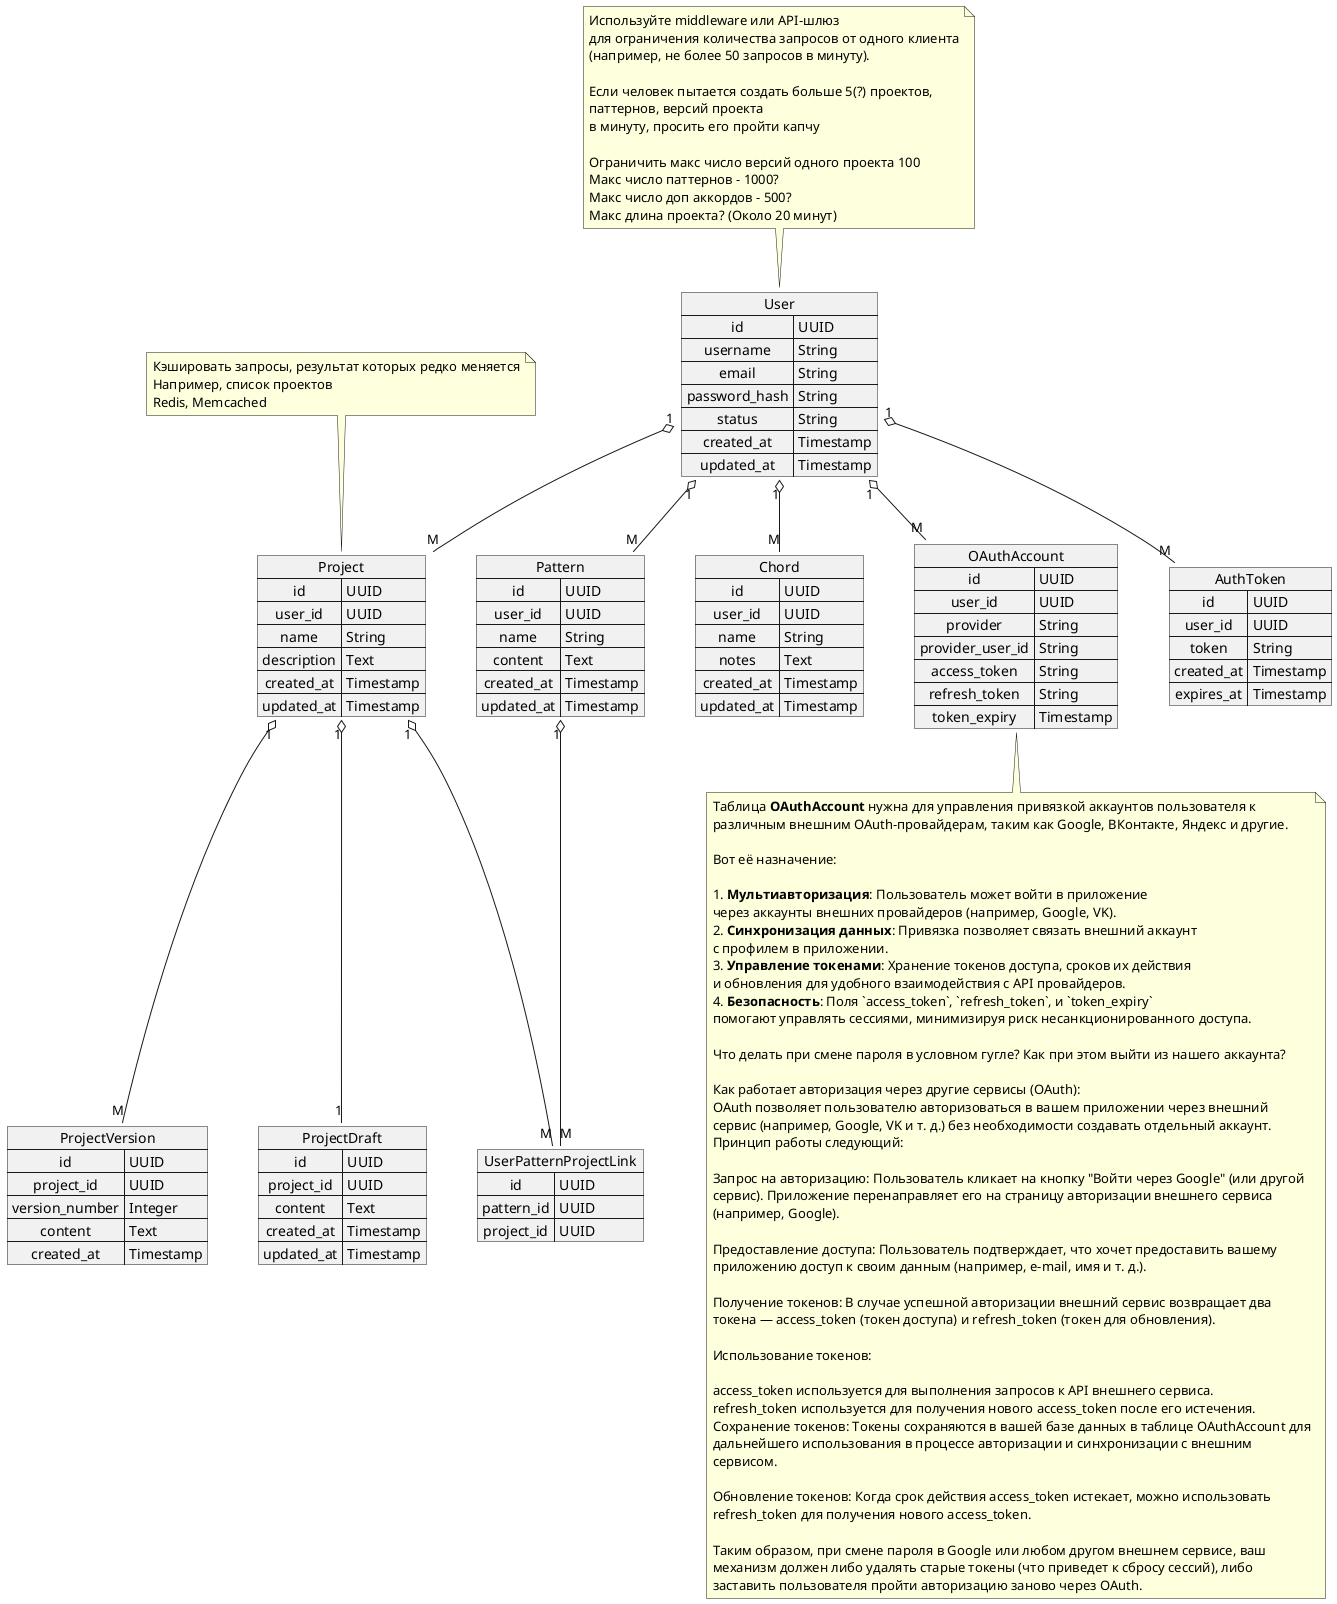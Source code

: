 @startuml

<style>
note {
    MaximumWidth 600
}
</style>


map "User" as User {
    id => UUID
    username => String
    email => String
    password_hash => String
    status => String
    created_at => Timestamp
    updated_at => Timestamp
}

note top
Используйте middleware или API-шлюз
для ограничения количества запросов от одного клиента
(например, не более 50 запросов в минуту).

Если человек пытается создать больше 5(?) проектов,
паттернов, версий проекта
в минуту, просить его пройти капчу

Ограничить макс число версий одного проекта 100
Макс число паттернов - 1000?
Макс число доп аккордов - 500?
Макс длина проекта? (Около 20 минут)
end note

map "Project" as Project {
    id => UUID
    user_id => UUID
    name => String
    description => Text
    created_at => Timestamp
    updated_at => Timestamp
}

note top
Кэшировать запросы, результат которых редко меняется
Например, список проектов
Redis, Memcached
end note

map "Pattern" as Pattern {
    id => UUID
    user_id => UUID
    name => String
    content => Text
    created_at => Timestamp
    updated_at => Timestamp
}

map "Chord" as Chord {
    id => UUID
    user_id => UUID
    name => String
    notes => Text
    created_at => Timestamp
    updated_at => Timestamp
}


map "OAuthAccount" as OAuthAccount {
    id => UUID
    user_id => UUID
    provider => String
    provider_user_id => String
    access_token => String
    refresh_token => String
    token_expiry => Timestamp
}


note bottom
Таблица **OAuthAccount** нужна для управления привязкой аккаунтов пользователя к различным внешним OAuth-провайдерам, таким как Google, ВКонтакте, Яндекс и другие.

Вот её назначение:

1. **Мультиавторизация**: Пользователь может войти в приложение
через аккаунты внешних провайдеров (например, Google, VK).
2. **Синхронизация данных**: Привязка позволяет связать внешний аккаунт
с профилем в приложении.
3. **Управление токенами**: Хранение токенов доступа, сроков их действия
и обновления для удобного взаимодействия с API провайдеров.
4. **Безопасность**: Поля `access_token`, `refresh_token`, и `token_expiry`
помогают управлять сессиями, минимизируя риск несанкционированного доступа.

Что делать при смене пароля в условном гугле? Как при этом выйти из нашего аккаунта?

Как работает авторизация через другие сервисы (OAuth):
OAuth позволяет пользователю авторизоваться в вашем приложении через внешний сервис (например, Google, VK и т. д.) без необходимости создавать отдельный аккаунт. Принцип работы следующий:

Запрос на авторизацию: Пользователь кликает на кнопку "Войти через Google" (или другой сервис). Приложение перенаправляет его на страницу авторизации внешнего сервиса (например, Google).

Предоставление доступа: Пользователь подтверждает, что хочет предоставить вашему приложению доступ к своим данным (например, e-mail, имя и т. д.).

Получение токенов: В случае успешной авторизации внешний сервис возвращает два токена — access_token (токен доступа) и refresh_token (токен для обновления).

Использование токенов:

access_token используется для выполнения запросов к API внешнего сервиса.
refresh_token используется для получения нового access_token после его истечения.
Сохранение токенов: Токены сохраняются в вашей базе данных в таблице OAuthAccount для дальнейшего использования в процессе авторизации и синхронизации с внешним сервисом.

Обновление токенов: Когда срок действия access_token истекает, можно использовать refresh_token для получения нового access_token.

Таким образом, при смене пароля в Google или любом другом внешнем сервисе, ваш механизм должен либо удалять старые токены (что приведет к сбросу сессий), либо заставить пользователя пройти авторизацию заново через OAuth.
end note

map "AuthToken" as AuthToken {
    id => UUID
    user_id => UUID
    token => String
    created_at => Timestamp
    expires_at => Timestamp
}

' Хранение версий проектов
map "ProjectVersion" as ProjectVersion {
    id => UUID
    project_id => UUID
    version_number => Integer
    content => Text
    created_at => Timestamp
}

' Промежуточная таблица для связи пользователей, паттернов и проектов
map "UserPatternProjectLink" as UserPatternProjectLink {
    id => UUID
    pattern_id => UUID
    project_id => UUID
}

map "ProjectDraft" as ProjectDraft {
    id => UUID
    project_id => UUID
    content => Text
    created_at => Timestamp
    updated_at => Timestamp
}


User "1" o-- "M" Project
User "1" o-- "M" Chord
User "1" o-- "M" OAuthAccount
User "1" o-- "M" AuthToken
User "1" o-- "M" Pattern
Project "1" o-- "M" ProjectVersion
Project "1" o-- "1" ProjectDraft

Pattern "1" o-- "M" UserPatternProjectLink
Project "1" o-- "M" UserPatternProjectLink
@enduml
